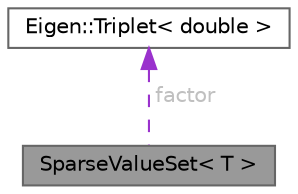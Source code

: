 digraph "SparseValueSet&lt; T &gt;"
{
 // LATEX_PDF_SIZE
  bgcolor="transparent";
  edge [fontname=Helvetica,fontsize=10,labelfontname=Helvetica,labelfontsize=10];
  node [fontname=Helvetica,fontsize=10,shape=box,height=0.2,width=0.4];
  Node1 [id="Node000001",label="SparseValueSet\< T \>",height=0.2,width=0.4,color="gray40", fillcolor="grey60", style="filled", fontcolor="black",tooltip="Sparse set of values of integral type T."];
  Node2 -> Node1 [id="edge1_Node000001_Node000002",dir="back",color="darkorchid3",style="dashed",tooltip=" ",label=" factor",fontcolor="grey" ];
  Node2 [id="Node000002",label="Eigen::Triplet\< double \>",height=0.2,width=0.4,color="gray40", fillcolor="white", style="filled",URL="$class_eigen_1_1_triplet.html",tooltip=" "];
}
